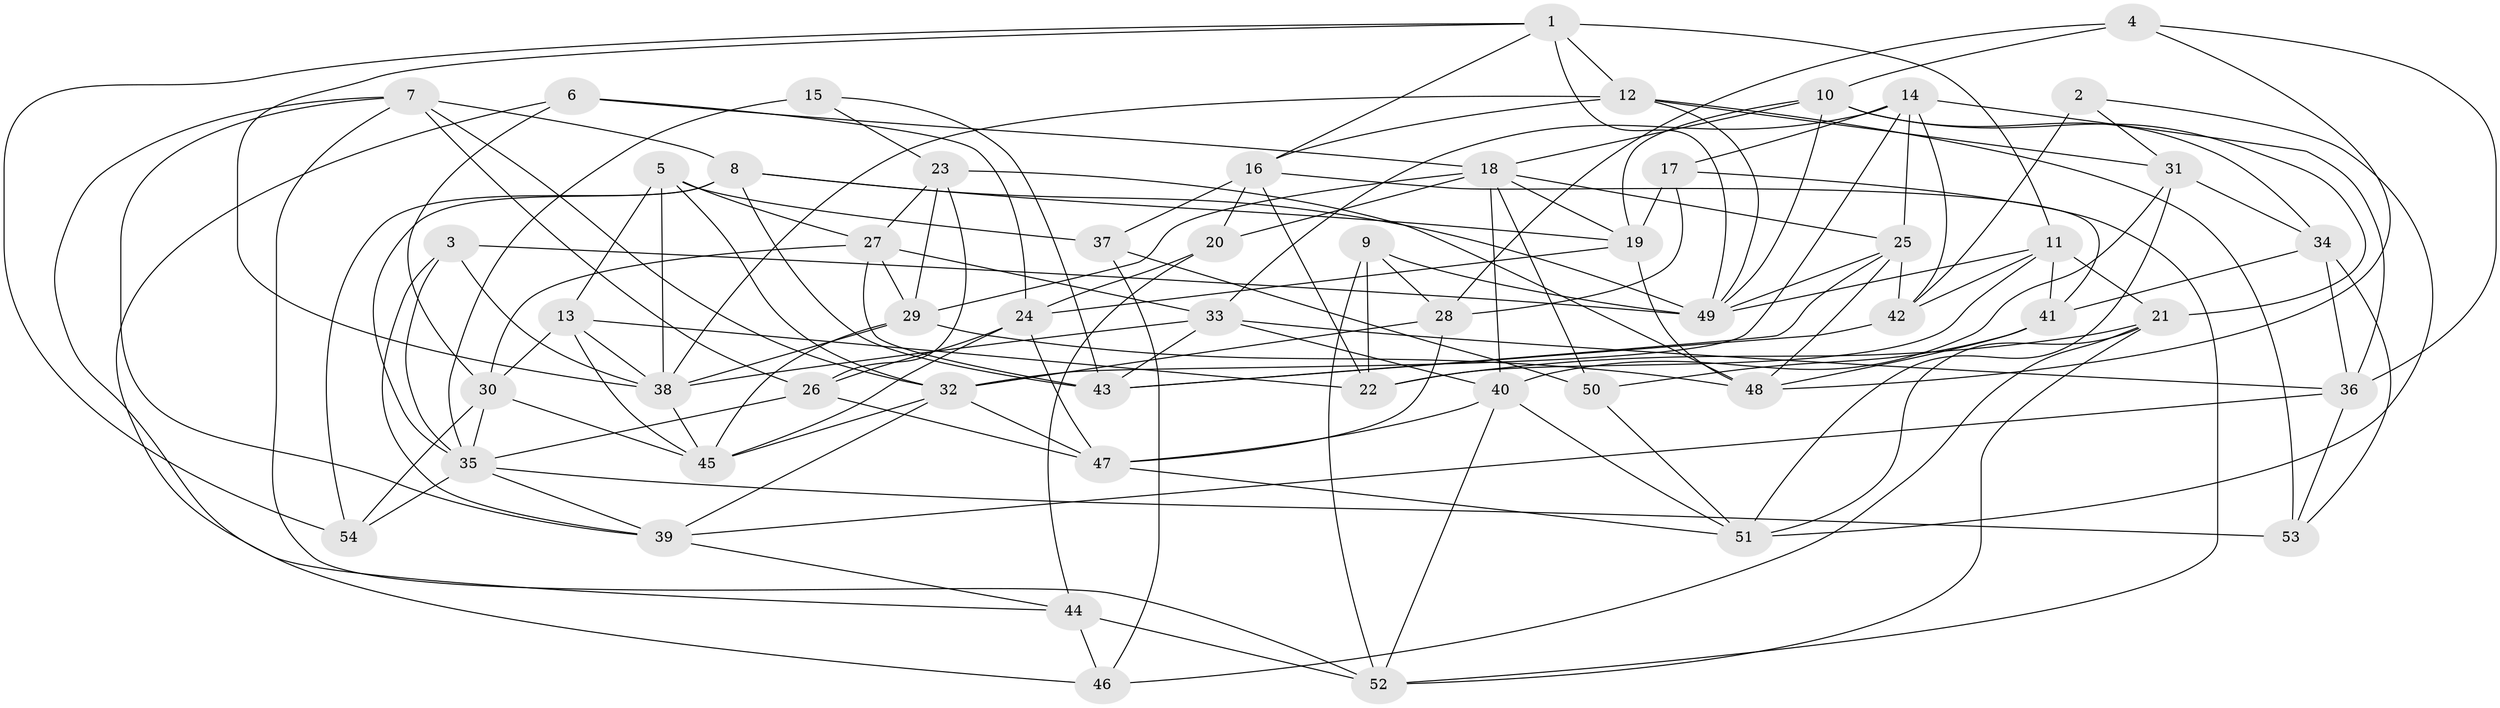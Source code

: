 // original degree distribution, {4: 1.0}
// Generated by graph-tools (version 1.1) at 2025/03/03/09/25 03:03:05]
// undirected, 54 vertices, 147 edges
graph export_dot {
graph [start="1"]
  node [color=gray90,style=filled];
  1;
  2;
  3;
  4;
  5;
  6;
  7;
  8;
  9;
  10;
  11;
  12;
  13;
  14;
  15;
  16;
  17;
  18;
  19;
  20;
  21;
  22;
  23;
  24;
  25;
  26;
  27;
  28;
  29;
  30;
  31;
  32;
  33;
  34;
  35;
  36;
  37;
  38;
  39;
  40;
  41;
  42;
  43;
  44;
  45;
  46;
  47;
  48;
  49;
  50;
  51;
  52;
  53;
  54;
  1 -- 11 [weight=1.0];
  1 -- 12 [weight=1.0];
  1 -- 16 [weight=1.0];
  1 -- 38 [weight=1.0];
  1 -- 49 [weight=1.0];
  1 -- 54 [weight=1.0];
  2 -- 31 [weight=1.0];
  2 -- 42 [weight=2.0];
  2 -- 51 [weight=1.0];
  3 -- 35 [weight=1.0];
  3 -- 38 [weight=1.0];
  3 -- 39 [weight=1.0];
  3 -- 49 [weight=1.0];
  4 -- 10 [weight=1.0];
  4 -- 28 [weight=1.0];
  4 -- 36 [weight=1.0];
  4 -- 48 [weight=1.0];
  5 -- 13 [weight=1.0];
  5 -- 27 [weight=1.0];
  5 -- 32 [weight=1.0];
  5 -- 37 [weight=2.0];
  5 -- 38 [weight=1.0];
  6 -- 18 [weight=1.0];
  6 -- 24 [weight=1.0];
  6 -- 30 [weight=1.0];
  6 -- 46 [weight=1.0];
  7 -- 8 [weight=1.0];
  7 -- 26 [weight=1.0];
  7 -- 32 [weight=1.0];
  7 -- 39 [weight=1.0];
  7 -- 44 [weight=1.0];
  7 -- 52 [weight=1.0];
  8 -- 19 [weight=1.0];
  8 -- 35 [weight=1.0];
  8 -- 43 [weight=1.0];
  8 -- 49 [weight=1.0];
  8 -- 54 [weight=1.0];
  9 -- 22 [weight=1.0];
  9 -- 28 [weight=1.0];
  9 -- 49 [weight=1.0];
  9 -- 52 [weight=1.0];
  10 -- 18 [weight=1.0];
  10 -- 19 [weight=1.0];
  10 -- 21 [weight=1.0];
  10 -- 34 [weight=1.0];
  10 -- 49 [weight=1.0];
  11 -- 21 [weight=1.0];
  11 -- 22 [weight=1.0];
  11 -- 41 [weight=1.0];
  11 -- 42 [weight=1.0];
  11 -- 49 [weight=1.0];
  12 -- 16 [weight=1.0];
  12 -- 31 [weight=1.0];
  12 -- 38 [weight=1.0];
  12 -- 49 [weight=1.0];
  12 -- 53 [weight=1.0];
  13 -- 22 [weight=2.0];
  13 -- 30 [weight=1.0];
  13 -- 38 [weight=1.0];
  13 -- 45 [weight=1.0];
  14 -- 17 [weight=1.0];
  14 -- 25 [weight=1.0];
  14 -- 32 [weight=1.0];
  14 -- 33 [weight=1.0];
  14 -- 36 [weight=1.0];
  14 -- 42 [weight=1.0];
  15 -- 23 [weight=1.0];
  15 -- 35 [weight=2.0];
  15 -- 43 [weight=1.0];
  16 -- 20 [weight=1.0];
  16 -- 22 [weight=1.0];
  16 -- 37 [weight=1.0];
  16 -- 41 [weight=1.0];
  17 -- 19 [weight=1.0];
  17 -- 28 [weight=1.0];
  17 -- 52 [weight=1.0];
  18 -- 19 [weight=1.0];
  18 -- 20 [weight=1.0];
  18 -- 25 [weight=1.0];
  18 -- 29 [weight=1.0];
  18 -- 40 [weight=1.0];
  18 -- 50 [weight=1.0];
  19 -- 24 [weight=1.0];
  19 -- 48 [weight=1.0];
  20 -- 24 [weight=1.0];
  20 -- 44 [weight=1.0];
  21 -- 22 [weight=1.0];
  21 -- 46 [weight=1.0];
  21 -- 51 [weight=1.0];
  21 -- 52 [weight=1.0];
  23 -- 26 [weight=1.0];
  23 -- 27 [weight=1.0];
  23 -- 29 [weight=1.0];
  23 -- 48 [weight=2.0];
  24 -- 26 [weight=1.0];
  24 -- 45 [weight=1.0];
  24 -- 47 [weight=1.0];
  25 -- 42 [weight=1.0];
  25 -- 43 [weight=1.0];
  25 -- 48 [weight=1.0];
  25 -- 49 [weight=1.0];
  26 -- 35 [weight=2.0];
  26 -- 47 [weight=1.0];
  27 -- 29 [weight=1.0];
  27 -- 30 [weight=1.0];
  27 -- 33 [weight=1.0];
  27 -- 43 [weight=1.0];
  28 -- 32 [weight=2.0];
  28 -- 47 [weight=1.0];
  29 -- 38 [weight=1.0];
  29 -- 45 [weight=1.0];
  29 -- 48 [weight=1.0];
  30 -- 35 [weight=1.0];
  30 -- 45 [weight=1.0];
  30 -- 54 [weight=1.0];
  31 -- 34 [weight=2.0];
  31 -- 40 [weight=1.0];
  31 -- 51 [weight=1.0];
  32 -- 39 [weight=1.0];
  32 -- 45 [weight=1.0];
  32 -- 47 [weight=1.0];
  33 -- 36 [weight=1.0];
  33 -- 38 [weight=1.0];
  33 -- 40 [weight=1.0];
  33 -- 43 [weight=1.0];
  34 -- 36 [weight=1.0];
  34 -- 41 [weight=1.0];
  34 -- 53 [weight=1.0];
  35 -- 39 [weight=1.0];
  35 -- 53 [weight=1.0];
  35 -- 54 [weight=1.0];
  36 -- 39 [weight=1.0];
  36 -- 53 [weight=1.0];
  37 -- 46 [weight=2.0];
  37 -- 50 [weight=1.0];
  38 -- 45 [weight=1.0];
  39 -- 44 [weight=1.0];
  40 -- 47 [weight=1.0];
  40 -- 51 [weight=1.0];
  40 -- 52 [weight=1.0];
  41 -- 48 [weight=2.0];
  41 -- 50 [weight=1.0];
  42 -- 43 [weight=1.0];
  44 -- 46 [weight=2.0];
  44 -- 52 [weight=1.0];
  47 -- 51 [weight=1.0];
  50 -- 51 [weight=1.0];
}

